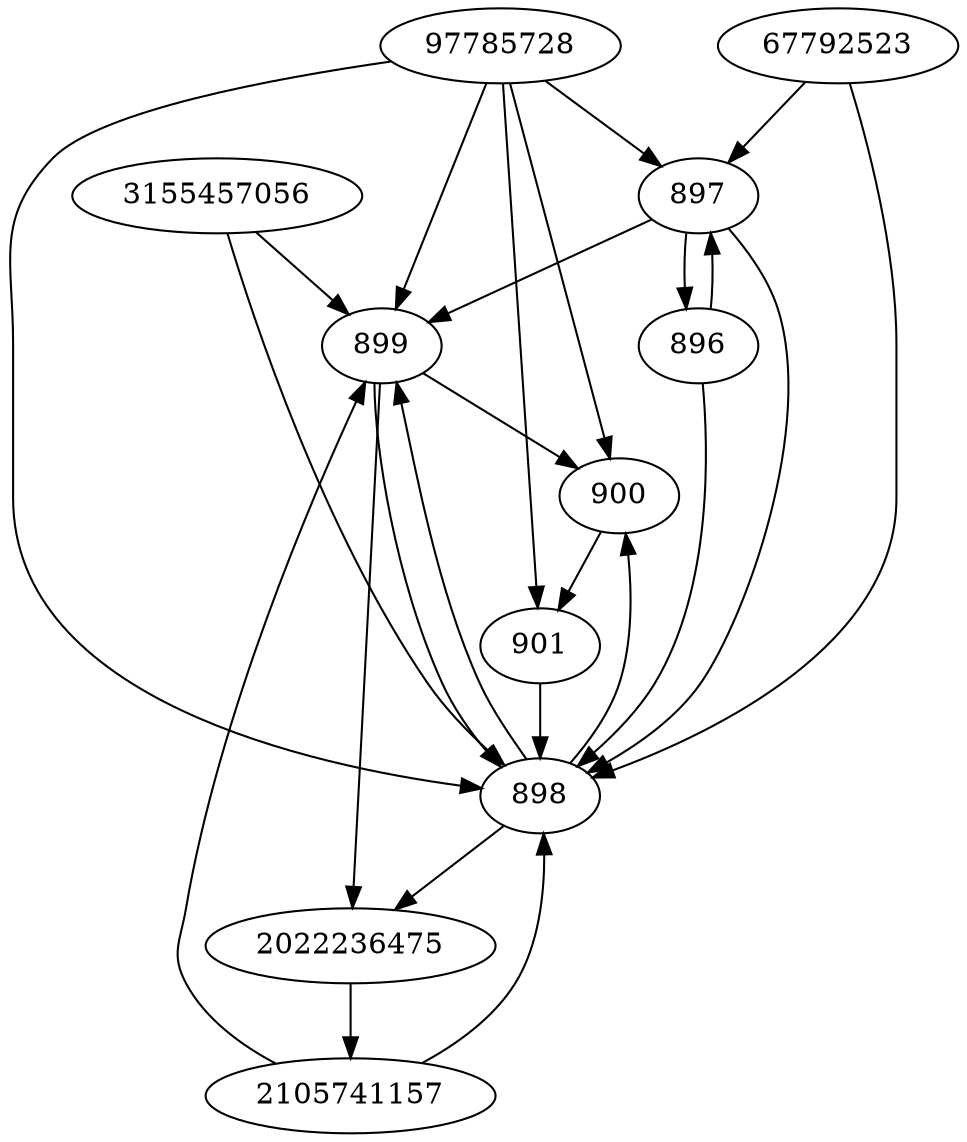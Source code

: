 strict digraph  {
3155457056;
897;
896;
899;
97785728;
2105741157;
901;
900;
898;
67792523;
2022236475;
3155457056 -> 898;
3155457056 -> 899;
897 -> 896;
897 -> 898;
897 -> 899;
896 -> 897;
896 -> 898;
899 -> 898;
899 -> 900;
899 -> 2022236475;
97785728 -> 897;
97785728 -> 898;
97785728 -> 899;
97785728 -> 900;
97785728 -> 901;
2105741157 -> 898;
2105741157 -> 899;
901 -> 898;
900 -> 901;
898 -> 900;
898 -> 2022236475;
898 -> 899;
67792523 -> 897;
67792523 -> 898;
2022236475 -> 2105741157;
}
